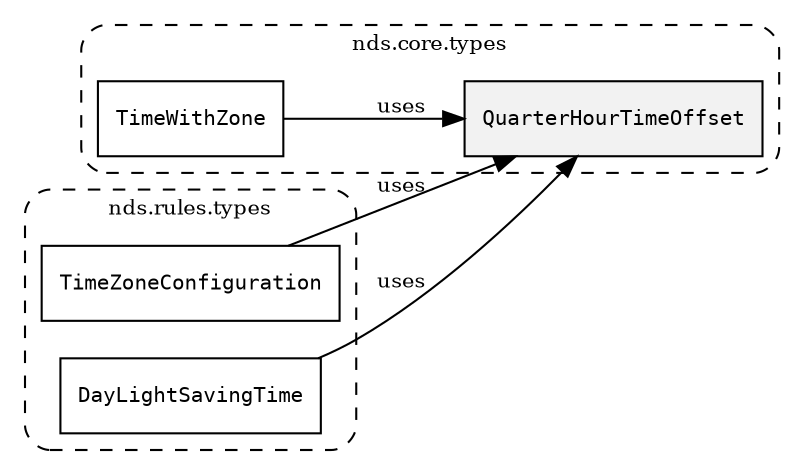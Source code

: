 /**
 * This dot file creates symbol collaboration diagram for QuarterHourTimeOffset.
 */
digraph ZSERIO
{
    node [shape=box, fontsize=10];
    rankdir="LR";
    fontsize=10;
    tooltip="QuarterHourTimeOffset collaboration diagram";

    subgraph "cluster_nds.core.types"
    {
        style="dashed, rounded";
        label="nds.core.types";
        tooltip="Package nds.core.types";
        href="../../../content/packages/nds.core.types.html#Package-nds-core-types";
        target="_parent";

        "QuarterHourTimeOffset" [style="filled", fillcolor="#0000000D", target="_parent", label=<<font face="monospace"><table align="center" border="0" cellspacing="0" cellpadding="0"><tr><td href="../../../content/packages/nds.core.types.html#Subtype-QuarterHourTimeOffset" title="Subtype defined in nds.core.types">QuarterHourTimeOffset</td></tr></table></font>>];
        "TimeWithZone" [target="_parent", label=<<font face="monospace"><table align="center" border="0" cellspacing="0" cellpadding="0"><tr><td href="../../../content/packages/nds.core.types.html#Structure-TimeWithZone" title="Structure defined in nds.core.types">TimeWithZone</td></tr></table></font>>];
    }

    subgraph "cluster_nds.rules.types"
    {
        style="dashed, rounded";
        label="nds.rules.types";
        tooltip="Package nds.rules.types";
        href="../../../content/packages/nds.rules.types.html#Package-nds-rules-types";
        target="_parent";

        "TimeZoneConfiguration" [target="_parent", label=<<font face="monospace"><table align="center" border="0" cellspacing="0" cellpadding="0"><tr><td href="../../../content/packages/nds.rules.types.html#Structure-TimeZoneConfiguration" title="Structure defined in nds.rules.types">TimeZoneConfiguration</td></tr></table></font>>];
        "DayLightSavingTime" [target="_parent", label=<<font face="monospace"><table align="center" border="0" cellspacing="0" cellpadding="0"><tr><td href="../../../content/packages/nds.rules.types.html#Structure-DayLightSavingTime" title="Structure defined in nds.rules.types">DayLightSavingTime</td></tr></table></font>>];
    }

    "TimeWithZone" -> "QuarterHourTimeOffset" [label="uses", fontsize=10];
    "TimeZoneConfiguration" -> "QuarterHourTimeOffset" [label="uses", fontsize=10];
    "DayLightSavingTime" -> "QuarterHourTimeOffset" [label="uses", fontsize=10];
}
